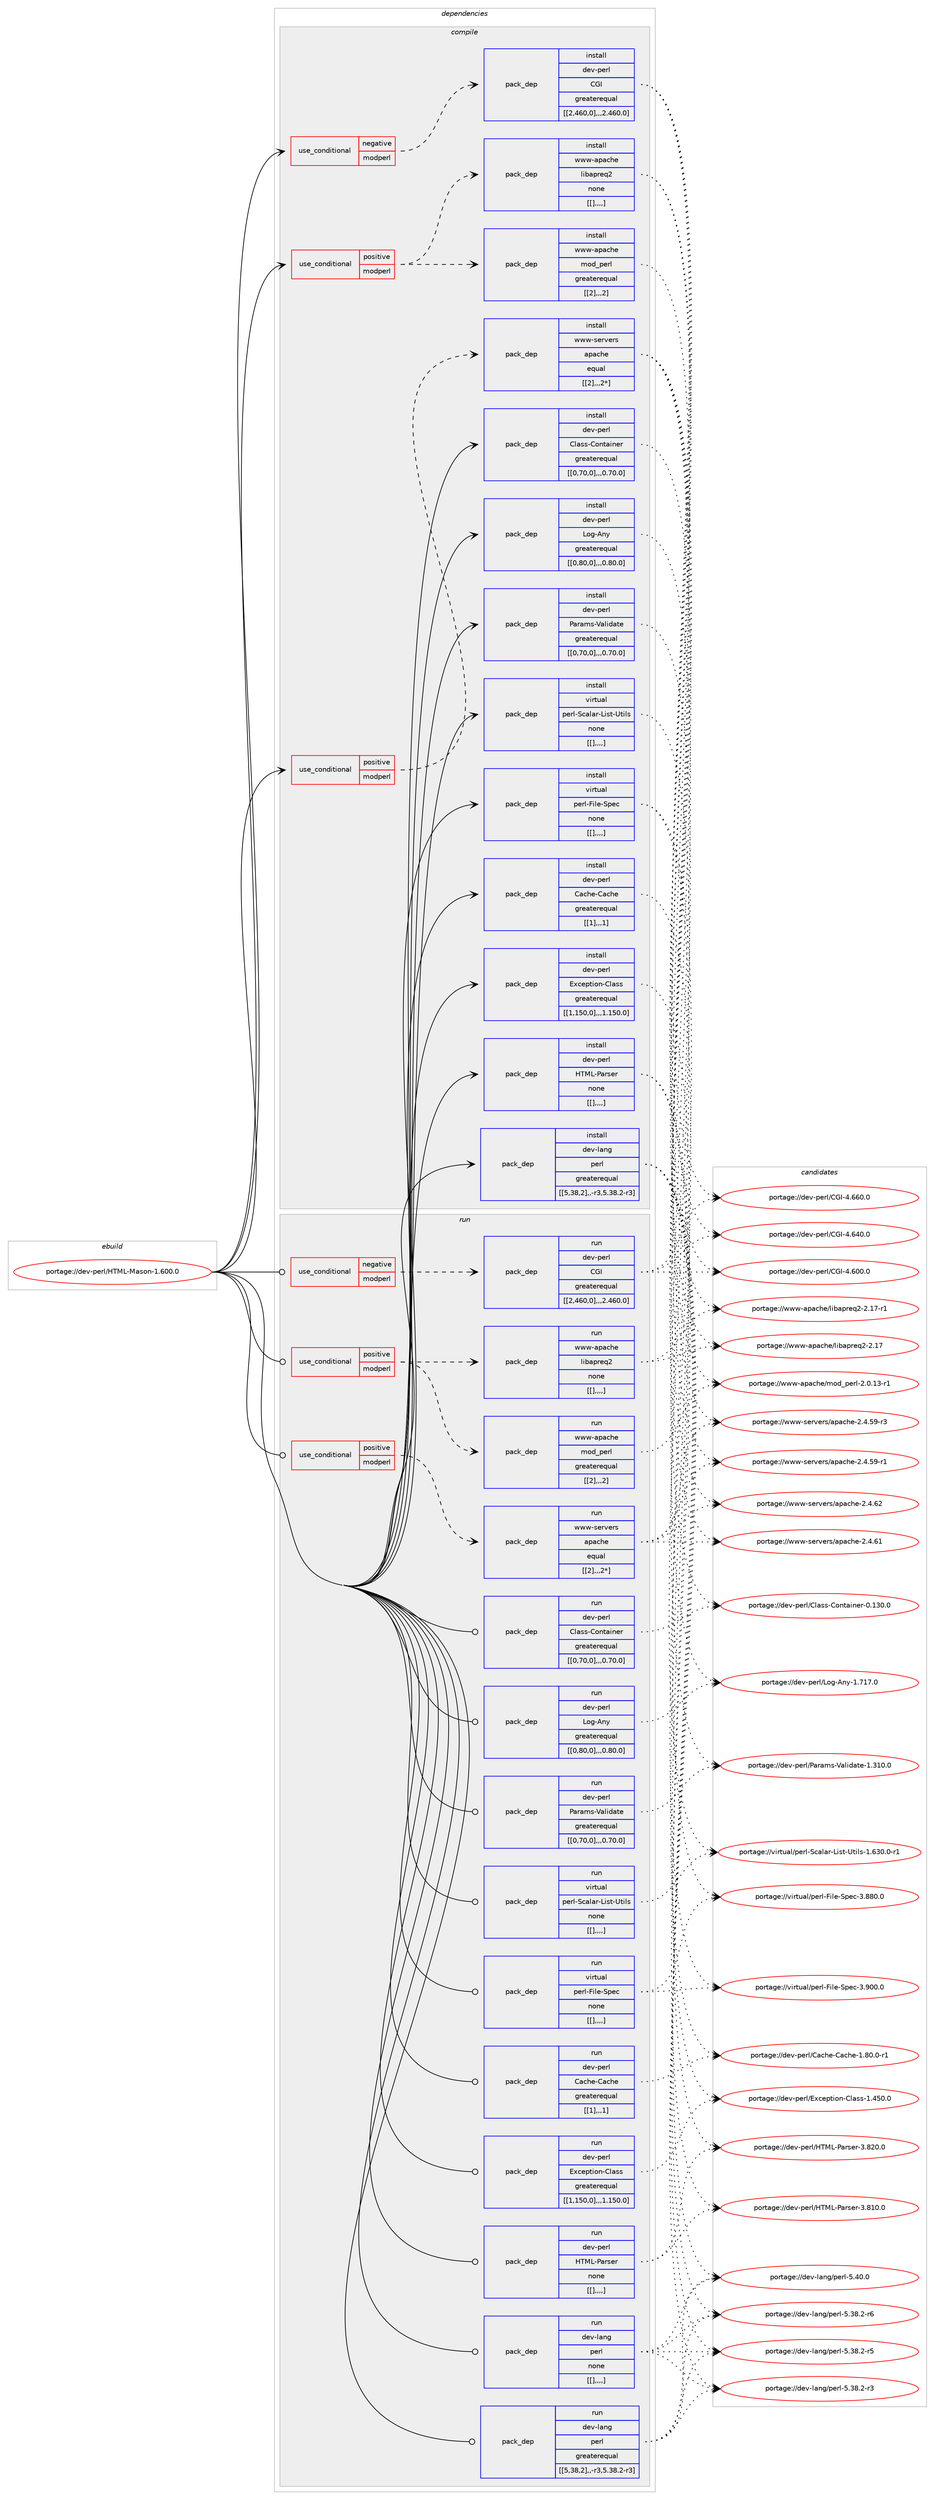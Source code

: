 digraph prolog {

# *************
# Graph options
# *************

newrank=true;
concentrate=true;
compound=true;
graph [rankdir=LR,fontname=Helvetica,fontsize=10,ranksep=1.5];#, ranksep=2.5, nodesep=0.2];
edge  [arrowhead=vee];
node  [fontname=Helvetica,fontsize=10];

# **********
# The ebuild
# **********

subgraph cluster_leftcol {
color=gray;
label=<<i>ebuild</i>>;
id [label="portage://dev-perl/HTML-Mason-1.600.0", color=red, width=4, href="../dev-perl/HTML-Mason-1.600.0.svg"];
}

# ****************
# The dependencies
# ****************

subgraph cluster_midcol {
color=gray;
label=<<i>dependencies</i>>;
subgraph cluster_compile {
fillcolor="#eeeeee";
style=filled;
label=<<i>compile</i>>;
subgraph cond30407 {
dependency131978 [label=<<TABLE BORDER="0" CELLBORDER="1" CELLSPACING="0" CELLPADDING="4"><TR><TD ROWSPAN="3" CELLPADDING="10">use_conditional</TD></TR><TR><TD>negative</TD></TR><TR><TD>modperl</TD></TR></TABLE>>, shape=none, color=red];
subgraph pack100395 {
dependency131979 [label=<<TABLE BORDER="0" CELLBORDER="1" CELLSPACING="0" CELLPADDING="4" WIDTH="220"><TR><TD ROWSPAN="6" CELLPADDING="30">pack_dep</TD></TR><TR><TD WIDTH="110">install</TD></TR><TR><TD>dev-perl</TD></TR><TR><TD>CGI</TD></TR><TR><TD>greaterequal</TD></TR><TR><TD>[[2,460,0],,,2.460.0]</TD></TR></TABLE>>, shape=none, color=blue];
}
dependency131978:e -> dependency131979:w [weight=20,style="dashed",arrowhead="vee"];
}
id:e -> dependency131978:w [weight=20,style="solid",arrowhead="vee"];
subgraph cond30408 {
dependency131980 [label=<<TABLE BORDER="0" CELLBORDER="1" CELLSPACING="0" CELLPADDING="4"><TR><TD ROWSPAN="3" CELLPADDING="10">use_conditional</TD></TR><TR><TD>positive</TD></TR><TR><TD>modperl</TD></TR></TABLE>>, shape=none, color=red];
subgraph pack100396 {
dependency131981 [label=<<TABLE BORDER="0" CELLBORDER="1" CELLSPACING="0" CELLPADDING="4" WIDTH="220"><TR><TD ROWSPAN="6" CELLPADDING="30">pack_dep</TD></TR><TR><TD WIDTH="110">install</TD></TR><TR><TD>www-apache</TD></TR><TR><TD>libapreq2</TD></TR><TR><TD>none</TD></TR><TR><TD>[[],,,,]</TD></TR></TABLE>>, shape=none, color=blue];
}
dependency131980:e -> dependency131981:w [weight=20,style="dashed",arrowhead="vee"];
subgraph pack100397 {
dependency131982 [label=<<TABLE BORDER="0" CELLBORDER="1" CELLSPACING="0" CELLPADDING="4" WIDTH="220"><TR><TD ROWSPAN="6" CELLPADDING="30">pack_dep</TD></TR><TR><TD WIDTH="110">install</TD></TR><TR><TD>www-apache</TD></TR><TR><TD>mod_perl</TD></TR><TR><TD>greaterequal</TD></TR><TR><TD>[[2],,,2]</TD></TR></TABLE>>, shape=none, color=blue];
}
dependency131980:e -> dependency131982:w [weight=20,style="dashed",arrowhead="vee"];
}
id:e -> dependency131980:w [weight=20,style="solid",arrowhead="vee"];
subgraph cond30409 {
dependency131983 [label=<<TABLE BORDER="0" CELLBORDER="1" CELLSPACING="0" CELLPADDING="4"><TR><TD ROWSPAN="3" CELLPADDING="10">use_conditional</TD></TR><TR><TD>positive</TD></TR><TR><TD>modperl</TD></TR></TABLE>>, shape=none, color=red];
subgraph pack100398 {
dependency131984 [label=<<TABLE BORDER="0" CELLBORDER="1" CELLSPACING="0" CELLPADDING="4" WIDTH="220"><TR><TD ROWSPAN="6" CELLPADDING="30">pack_dep</TD></TR><TR><TD WIDTH="110">install</TD></TR><TR><TD>www-servers</TD></TR><TR><TD>apache</TD></TR><TR><TD>equal</TD></TR><TR><TD>[[2],,,2*]</TD></TR></TABLE>>, shape=none, color=blue];
}
dependency131983:e -> dependency131984:w [weight=20,style="dashed",arrowhead="vee"];
}
id:e -> dependency131983:w [weight=20,style="solid",arrowhead="vee"];
subgraph pack100399 {
dependency131985 [label=<<TABLE BORDER="0" CELLBORDER="1" CELLSPACING="0" CELLPADDING="4" WIDTH="220"><TR><TD ROWSPAN="6" CELLPADDING="30">pack_dep</TD></TR><TR><TD WIDTH="110">install</TD></TR><TR><TD>dev-lang</TD></TR><TR><TD>perl</TD></TR><TR><TD>greaterequal</TD></TR><TR><TD>[[5,38,2],,-r3,5.38.2-r3]</TD></TR></TABLE>>, shape=none, color=blue];
}
id:e -> dependency131985:w [weight=20,style="solid",arrowhead="vee"];
subgraph pack100400 {
dependency131986 [label=<<TABLE BORDER="0" CELLBORDER="1" CELLSPACING="0" CELLPADDING="4" WIDTH="220"><TR><TD ROWSPAN="6" CELLPADDING="30">pack_dep</TD></TR><TR><TD WIDTH="110">install</TD></TR><TR><TD>dev-perl</TD></TR><TR><TD>Cache-Cache</TD></TR><TR><TD>greaterequal</TD></TR><TR><TD>[[1],,,1]</TD></TR></TABLE>>, shape=none, color=blue];
}
id:e -> dependency131986:w [weight=20,style="solid",arrowhead="vee"];
subgraph pack100401 {
dependency131987 [label=<<TABLE BORDER="0" CELLBORDER="1" CELLSPACING="0" CELLPADDING="4" WIDTH="220"><TR><TD ROWSPAN="6" CELLPADDING="30">pack_dep</TD></TR><TR><TD WIDTH="110">install</TD></TR><TR><TD>dev-perl</TD></TR><TR><TD>Class-Container</TD></TR><TR><TD>greaterequal</TD></TR><TR><TD>[[0,70,0],,,0.70.0]</TD></TR></TABLE>>, shape=none, color=blue];
}
id:e -> dependency131987:w [weight=20,style="solid",arrowhead="vee"];
subgraph pack100402 {
dependency131988 [label=<<TABLE BORDER="0" CELLBORDER="1" CELLSPACING="0" CELLPADDING="4" WIDTH="220"><TR><TD ROWSPAN="6" CELLPADDING="30">pack_dep</TD></TR><TR><TD WIDTH="110">install</TD></TR><TR><TD>dev-perl</TD></TR><TR><TD>Exception-Class</TD></TR><TR><TD>greaterequal</TD></TR><TR><TD>[[1,150,0],,,1.150.0]</TD></TR></TABLE>>, shape=none, color=blue];
}
id:e -> dependency131988:w [weight=20,style="solid",arrowhead="vee"];
subgraph pack100403 {
dependency131989 [label=<<TABLE BORDER="0" CELLBORDER="1" CELLSPACING="0" CELLPADDING="4" WIDTH="220"><TR><TD ROWSPAN="6" CELLPADDING="30">pack_dep</TD></TR><TR><TD WIDTH="110">install</TD></TR><TR><TD>dev-perl</TD></TR><TR><TD>HTML-Parser</TD></TR><TR><TD>none</TD></TR><TR><TD>[[],,,,]</TD></TR></TABLE>>, shape=none, color=blue];
}
id:e -> dependency131989:w [weight=20,style="solid",arrowhead="vee"];
subgraph pack100404 {
dependency131990 [label=<<TABLE BORDER="0" CELLBORDER="1" CELLSPACING="0" CELLPADDING="4" WIDTH="220"><TR><TD ROWSPAN="6" CELLPADDING="30">pack_dep</TD></TR><TR><TD WIDTH="110">install</TD></TR><TR><TD>dev-perl</TD></TR><TR><TD>Log-Any</TD></TR><TR><TD>greaterequal</TD></TR><TR><TD>[[0,80,0],,,0.80.0]</TD></TR></TABLE>>, shape=none, color=blue];
}
id:e -> dependency131990:w [weight=20,style="solid",arrowhead="vee"];
subgraph pack100405 {
dependency131991 [label=<<TABLE BORDER="0" CELLBORDER="1" CELLSPACING="0" CELLPADDING="4" WIDTH="220"><TR><TD ROWSPAN="6" CELLPADDING="30">pack_dep</TD></TR><TR><TD WIDTH="110">install</TD></TR><TR><TD>dev-perl</TD></TR><TR><TD>Params-Validate</TD></TR><TR><TD>greaterequal</TD></TR><TR><TD>[[0,70,0],,,0.70.0]</TD></TR></TABLE>>, shape=none, color=blue];
}
id:e -> dependency131991:w [weight=20,style="solid",arrowhead="vee"];
subgraph pack100406 {
dependency131992 [label=<<TABLE BORDER="0" CELLBORDER="1" CELLSPACING="0" CELLPADDING="4" WIDTH="220"><TR><TD ROWSPAN="6" CELLPADDING="30">pack_dep</TD></TR><TR><TD WIDTH="110">install</TD></TR><TR><TD>virtual</TD></TR><TR><TD>perl-File-Spec</TD></TR><TR><TD>none</TD></TR><TR><TD>[[],,,,]</TD></TR></TABLE>>, shape=none, color=blue];
}
id:e -> dependency131992:w [weight=20,style="solid",arrowhead="vee"];
subgraph pack100407 {
dependency131993 [label=<<TABLE BORDER="0" CELLBORDER="1" CELLSPACING="0" CELLPADDING="4" WIDTH="220"><TR><TD ROWSPAN="6" CELLPADDING="30">pack_dep</TD></TR><TR><TD WIDTH="110">install</TD></TR><TR><TD>virtual</TD></TR><TR><TD>perl-Scalar-List-Utils</TD></TR><TR><TD>none</TD></TR><TR><TD>[[],,,,]</TD></TR></TABLE>>, shape=none, color=blue];
}
id:e -> dependency131993:w [weight=20,style="solid",arrowhead="vee"];
}
subgraph cluster_compileandrun {
fillcolor="#eeeeee";
style=filled;
label=<<i>compile and run</i>>;
}
subgraph cluster_run {
fillcolor="#eeeeee";
style=filled;
label=<<i>run</i>>;
subgraph cond30410 {
dependency131994 [label=<<TABLE BORDER="0" CELLBORDER="1" CELLSPACING="0" CELLPADDING="4"><TR><TD ROWSPAN="3" CELLPADDING="10">use_conditional</TD></TR><TR><TD>negative</TD></TR><TR><TD>modperl</TD></TR></TABLE>>, shape=none, color=red];
subgraph pack100408 {
dependency131995 [label=<<TABLE BORDER="0" CELLBORDER="1" CELLSPACING="0" CELLPADDING="4" WIDTH="220"><TR><TD ROWSPAN="6" CELLPADDING="30">pack_dep</TD></TR><TR><TD WIDTH="110">run</TD></TR><TR><TD>dev-perl</TD></TR><TR><TD>CGI</TD></TR><TR><TD>greaterequal</TD></TR><TR><TD>[[2,460,0],,,2.460.0]</TD></TR></TABLE>>, shape=none, color=blue];
}
dependency131994:e -> dependency131995:w [weight=20,style="dashed",arrowhead="vee"];
}
id:e -> dependency131994:w [weight=20,style="solid",arrowhead="odot"];
subgraph cond30411 {
dependency131996 [label=<<TABLE BORDER="0" CELLBORDER="1" CELLSPACING="0" CELLPADDING="4"><TR><TD ROWSPAN="3" CELLPADDING="10">use_conditional</TD></TR><TR><TD>positive</TD></TR><TR><TD>modperl</TD></TR></TABLE>>, shape=none, color=red];
subgraph pack100409 {
dependency131997 [label=<<TABLE BORDER="0" CELLBORDER="1" CELLSPACING="0" CELLPADDING="4" WIDTH="220"><TR><TD ROWSPAN="6" CELLPADDING="30">pack_dep</TD></TR><TR><TD WIDTH="110">run</TD></TR><TR><TD>www-apache</TD></TR><TR><TD>libapreq2</TD></TR><TR><TD>none</TD></TR><TR><TD>[[],,,,]</TD></TR></TABLE>>, shape=none, color=blue];
}
dependency131996:e -> dependency131997:w [weight=20,style="dashed",arrowhead="vee"];
subgraph pack100410 {
dependency131998 [label=<<TABLE BORDER="0" CELLBORDER="1" CELLSPACING="0" CELLPADDING="4" WIDTH="220"><TR><TD ROWSPAN="6" CELLPADDING="30">pack_dep</TD></TR><TR><TD WIDTH="110">run</TD></TR><TR><TD>www-apache</TD></TR><TR><TD>mod_perl</TD></TR><TR><TD>greaterequal</TD></TR><TR><TD>[[2],,,2]</TD></TR></TABLE>>, shape=none, color=blue];
}
dependency131996:e -> dependency131998:w [weight=20,style="dashed",arrowhead="vee"];
}
id:e -> dependency131996:w [weight=20,style="solid",arrowhead="odot"];
subgraph cond30412 {
dependency131999 [label=<<TABLE BORDER="0" CELLBORDER="1" CELLSPACING="0" CELLPADDING="4"><TR><TD ROWSPAN="3" CELLPADDING="10">use_conditional</TD></TR><TR><TD>positive</TD></TR><TR><TD>modperl</TD></TR></TABLE>>, shape=none, color=red];
subgraph pack100411 {
dependency132000 [label=<<TABLE BORDER="0" CELLBORDER="1" CELLSPACING="0" CELLPADDING="4" WIDTH="220"><TR><TD ROWSPAN="6" CELLPADDING="30">pack_dep</TD></TR><TR><TD WIDTH="110">run</TD></TR><TR><TD>www-servers</TD></TR><TR><TD>apache</TD></TR><TR><TD>equal</TD></TR><TR><TD>[[2],,,2*]</TD></TR></TABLE>>, shape=none, color=blue];
}
dependency131999:e -> dependency132000:w [weight=20,style="dashed",arrowhead="vee"];
}
id:e -> dependency131999:w [weight=20,style="solid",arrowhead="odot"];
subgraph pack100412 {
dependency132001 [label=<<TABLE BORDER="0" CELLBORDER="1" CELLSPACING="0" CELLPADDING="4" WIDTH="220"><TR><TD ROWSPAN="6" CELLPADDING="30">pack_dep</TD></TR><TR><TD WIDTH="110">run</TD></TR><TR><TD>dev-lang</TD></TR><TR><TD>perl</TD></TR><TR><TD>greaterequal</TD></TR><TR><TD>[[5,38,2],,-r3,5.38.2-r3]</TD></TR></TABLE>>, shape=none, color=blue];
}
id:e -> dependency132001:w [weight=20,style="solid",arrowhead="odot"];
subgraph pack100413 {
dependency132002 [label=<<TABLE BORDER="0" CELLBORDER="1" CELLSPACING="0" CELLPADDING="4" WIDTH="220"><TR><TD ROWSPAN="6" CELLPADDING="30">pack_dep</TD></TR><TR><TD WIDTH="110">run</TD></TR><TR><TD>dev-lang</TD></TR><TR><TD>perl</TD></TR><TR><TD>none</TD></TR><TR><TD>[[],,,,]</TD></TR></TABLE>>, shape=none, color=blue];
}
id:e -> dependency132002:w [weight=20,style="solid",arrowhead="odot"];
subgraph pack100414 {
dependency132003 [label=<<TABLE BORDER="0" CELLBORDER="1" CELLSPACING="0" CELLPADDING="4" WIDTH="220"><TR><TD ROWSPAN="6" CELLPADDING="30">pack_dep</TD></TR><TR><TD WIDTH="110">run</TD></TR><TR><TD>dev-perl</TD></TR><TR><TD>Cache-Cache</TD></TR><TR><TD>greaterequal</TD></TR><TR><TD>[[1],,,1]</TD></TR></TABLE>>, shape=none, color=blue];
}
id:e -> dependency132003:w [weight=20,style="solid",arrowhead="odot"];
subgraph pack100415 {
dependency132004 [label=<<TABLE BORDER="0" CELLBORDER="1" CELLSPACING="0" CELLPADDING="4" WIDTH="220"><TR><TD ROWSPAN="6" CELLPADDING="30">pack_dep</TD></TR><TR><TD WIDTH="110">run</TD></TR><TR><TD>dev-perl</TD></TR><TR><TD>Class-Container</TD></TR><TR><TD>greaterequal</TD></TR><TR><TD>[[0,70,0],,,0.70.0]</TD></TR></TABLE>>, shape=none, color=blue];
}
id:e -> dependency132004:w [weight=20,style="solid",arrowhead="odot"];
subgraph pack100416 {
dependency132005 [label=<<TABLE BORDER="0" CELLBORDER="1" CELLSPACING="0" CELLPADDING="4" WIDTH="220"><TR><TD ROWSPAN="6" CELLPADDING="30">pack_dep</TD></TR><TR><TD WIDTH="110">run</TD></TR><TR><TD>dev-perl</TD></TR><TR><TD>Exception-Class</TD></TR><TR><TD>greaterequal</TD></TR><TR><TD>[[1,150,0],,,1.150.0]</TD></TR></TABLE>>, shape=none, color=blue];
}
id:e -> dependency132005:w [weight=20,style="solid",arrowhead="odot"];
subgraph pack100417 {
dependency132006 [label=<<TABLE BORDER="0" CELLBORDER="1" CELLSPACING="0" CELLPADDING="4" WIDTH="220"><TR><TD ROWSPAN="6" CELLPADDING="30">pack_dep</TD></TR><TR><TD WIDTH="110">run</TD></TR><TR><TD>dev-perl</TD></TR><TR><TD>HTML-Parser</TD></TR><TR><TD>none</TD></TR><TR><TD>[[],,,,]</TD></TR></TABLE>>, shape=none, color=blue];
}
id:e -> dependency132006:w [weight=20,style="solid",arrowhead="odot"];
subgraph pack100418 {
dependency132007 [label=<<TABLE BORDER="0" CELLBORDER="1" CELLSPACING="0" CELLPADDING="4" WIDTH="220"><TR><TD ROWSPAN="6" CELLPADDING="30">pack_dep</TD></TR><TR><TD WIDTH="110">run</TD></TR><TR><TD>dev-perl</TD></TR><TR><TD>Log-Any</TD></TR><TR><TD>greaterequal</TD></TR><TR><TD>[[0,80,0],,,0.80.0]</TD></TR></TABLE>>, shape=none, color=blue];
}
id:e -> dependency132007:w [weight=20,style="solid",arrowhead="odot"];
subgraph pack100419 {
dependency132008 [label=<<TABLE BORDER="0" CELLBORDER="1" CELLSPACING="0" CELLPADDING="4" WIDTH="220"><TR><TD ROWSPAN="6" CELLPADDING="30">pack_dep</TD></TR><TR><TD WIDTH="110">run</TD></TR><TR><TD>dev-perl</TD></TR><TR><TD>Params-Validate</TD></TR><TR><TD>greaterequal</TD></TR><TR><TD>[[0,70,0],,,0.70.0]</TD></TR></TABLE>>, shape=none, color=blue];
}
id:e -> dependency132008:w [weight=20,style="solid",arrowhead="odot"];
subgraph pack100420 {
dependency132009 [label=<<TABLE BORDER="0" CELLBORDER="1" CELLSPACING="0" CELLPADDING="4" WIDTH="220"><TR><TD ROWSPAN="6" CELLPADDING="30">pack_dep</TD></TR><TR><TD WIDTH="110">run</TD></TR><TR><TD>virtual</TD></TR><TR><TD>perl-File-Spec</TD></TR><TR><TD>none</TD></TR><TR><TD>[[],,,,]</TD></TR></TABLE>>, shape=none, color=blue];
}
id:e -> dependency132009:w [weight=20,style="solid",arrowhead="odot"];
subgraph pack100421 {
dependency132010 [label=<<TABLE BORDER="0" CELLBORDER="1" CELLSPACING="0" CELLPADDING="4" WIDTH="220"><TR><TD ROWSPAN="6" CELLPADDING="30">pack_dep</TD></TR><TR><TD WIDTH="110">run</TD></TR><TR><TD>virtual</TD></TR><TR><TD>perl-Scalar-List-Utils</TD></TR><TR><TD>none</TD></TR><TR><TD>[[],,,,]</TD></TR></TABLE>>, shape=none, color=blue];
}
id:e -> dependency132010:w [weight=20,style="solid",arrowhead="odot"];
}
}

# **************
# The candidates
# **************

subgraph cluster_choices {
rank=same;
color=gray;
label=<<i>candidates</i>>;

subgraph choice100395 {
color=black;
nodesep=1;
choice10010111845112101114108476771734552465454484648 [label="portage://dev-perl/CGI-4.660.0", color=red, width=4,href="../dev-perl/CGI-4.660.0.svg"];
choice10010111845112101114108476771734552465452484648 [label="portage://dev-perl/CGI-4.640.0", color=red, width=4,href="../dev-perl/CGI-4.640.0.svg"];
choice10010111845112101114108476771734552465448484648 [label="portage://dev-perl/CGI-4.600.0", color=red, width=4,href="../dev-perl/CGI-4.600.0.svg"];
dependency131979:e -> choice10010111845112101114108476771734552465454484648:w [style=dotted,weight="100"];
dependency131979:e -> choice10010111845112101114108476771734552465452484648:w [style=dotted,weight="100"];
dependency131979:e -> choice10010111845112101114108476771734552465448484648:w [style=dotted,weight="100"];
}
subgraph choice100396 {
color=black;
nodesep=1;
choice119119119459711297991041014710810598971121141011135045504649554511449 [label="portage://www-apache/libapreq2-2.17-r1", color=red, width=4,href="../www-apache/libapreq2-2.17-r1.svg"];
choice11911911945971129799104101471081059897112114101113504550464955 [label="portage://www-apache/libapreq2-2.17", color=red, width=4,href="../www-apache/libapreq2-2.17.svg"];
dependency131981:e -> choice119119119459711297991041014710810598971121141011135045504649554511449:w [style=dotted,weight="100"];
dependency131981:e -> choice11911911945971129799104101471081059897112114101113504550464955:w [style=dotted,weight="100"];
}
subgraph choice100397 {
color=black;
nodesep=1;
choice119119119459711297991041014710911110095112101114108455046484649514511449 [label="portage://www-apache/mod_perl-2.0.13-r1", color=red, width=4,href="../www-apache/mod_perl-2.0.13-r1.svg"];
dependency131982:e -> choice119119119459711297991041014710911110095112101114108455046484649514511449:w [style=dotted,weight="100"];
}
subgraph choice100398 {
color=black;
nodesep=1;
choice119119119451151011141181011141154797112979910410145504652465450 [label="portage://www-servers/apache-2.4.62", color=red, width=4,href="../www-servers/apache-2.4.62.svg"];
choice119119119451151011141181011141154797112979910410145504652465449 [label="portage://www-servers/apache-2.4.61", color=red, width=4,href="../www-servers/apache-2.4.61.svg"];
choice1191191194511510111411810111411547971129799104101455046524653574511451 [label="portage://www-servers/apache-2.4.59-r3", color=red, width=4,href="../www-servers/apache-2.4.59-r3.svg"];
choice1191191194511510111411810111411547971129799104101455046524653574511449 [label="portage://www-servers/apache-2.4.59-r1", color=red, width=4,href="../www-servers/apache-2.4.59-r1.svg"];
dependency131984:e -> choice119119119451151011141181011141154797112979910410145504652465450:w [style=dotted,weight="100"];
dependency131984:e -> choice119119119451151011141181011141154797112979910410145504652465449:w [style=dotted,weight="100"];
dependency131984:e -> choice1191191194511510111411810111411547971129799104101455046524653574511451:w [style=dotted,weight="100"];
dependency131984:e -> choice1191191194511510111411810111411547971129799104101455046524653574511449:w [style=dotted,weight="100"];
}
subgraph choice100399 {
color=black;
nodesep=1;
choice10010111845108971101034711210111410845534652484648 [label="portage://dev-lang/perl-5.40.0", color=red, width=4,href="../dev-lang/perl-5.40.0.svg"];
choice100101118451089711010347112101114108455346515646504511454 [label="portage://dev-lang/perl-5.38.2-r6", color=red, width=4,href="../dev-lang/perl-5.38.2-r6.svg"];
choice100101118451089711010347112101114108455346515646504511453 [label="portage://dev-lang/perl-5.38.2-r5", color=red, width=4,href="../dev-lang/perl-5.38.2-r5.svg"];
choice100101118451089711010347112101114108455346515646504511451 [label="portage://dev-lang/perl-5.38.2-r3", color=red, width=4,href="../dev-lang/perl-5.38.2-r3.svg"];
dependency131985:e -> choice10010111845108971101034711210111410845534652484648:w [style=dotted,weight="100"];
dependency131985:e -> choice100101118451089711010347112101114108455346515646504511454:w [style=dotted,weight="100"];
dependency131985:e -> choice100101118451089711010347112101114108455346515646504511453:w [style=dotted,weight="100"];
dependency131985:e -> choice100101118451089711010347112101114108455346515646504511451:w [style=dotted,weight="100"];
}
subgraph choice100400 {
color=black;
nodesep=1;
choice100101118451121011141084767979910410145679799104101454946564846484511449 [label="portage://dev-perl/Cache-Cache-1.80.0-r1", color=red, width=4,href="../dev-perl/Cache-Cache-1.80.0-r1.svg"];
dependency131986:e -> choice100101118451121011141084767979910410145679799104101454946564846484511449:w [style=dotted,weight="100"];
}
subgraph choice100401 {
color=black;
nodesep=1;
choice100101118451121011141084767108971151154567111110116971051101011144548464951484648 [label="portage://dev-perl/Class-Container-0.130.0", color=red, width=4,href="../dev-perl/Class-Container-0.130.0.svg"];
dependency131987:e -> choice100101118451121011141084767108971151154567111110116971051101011144548464951484648:w [style=dotted,weight="100"];
}
subgraph choice100402 {
color=black;
nodesep=1;
choice100101118451121011141084769120991011121161051111104567108971151154549465253484648 [label="portage://dev-perl/Exception-Class-1.450.0", color=red, width=4,href="../dev-perl/Exception-Class-1.450.0.svg"];
dependency131988:e -> choice100101118451121011141084769120991011121161051111104567108971151154549465253484648:w [style=dotted,weight="100"];
}
subgraph choice100403 {
color=black;
nodesep=1;
choice1001011184511210111410847728477764580971141151011144551465650484648 [label="portage://dev-perl/HTML-Parser-3.820.0", color=red, width=4,href="../dev-perl/HTML-Parser-3.820.0.svg"];
choice1001011184511210111410847728477764580971141151011144551465649484648 [label="portage://dev-perl/HTML-Parser-3.810.0", color=red, width=4,href="../dev-perl/HTML-Parser-3.810.0.svg"];
dependency131989:e -> choice1001011184511210111410847728477764580971141151011144551465650484648:w [style=dotted,weight="100"];
dependency131989:e -> choice1001011184511210111410847728477764580971141151011144551465649484648:w [style=dotted,weight="100"];
}
subgraph choice100404 {
color=black;
nodesep=1;
choice10010111845112101114108477611110345651101214549465549554648 [label="portage://dev-perl/Log-Any-1.717.0", color=red, width=4,href="../dev-perl/Log-Any-1.717.0.svg"];
dependency131990:e -> choice10010111845112101114108477611110345651101214549465549554648:w [style=dotted,weight="100"];
}
subgraph choice100405 {
color=black;
nodesep=1;
choice1001011184511210111410847809711497109115458697108105100971161014549465149484648 [label="portage://dev-perl/Params-Validate-1.310.0", color=red, width=4,href="../dev-perl/Params-Validate-1.310.0.svg"];
dependency131991:e -> choice1001011184511210111410847809711497109115458697108105100971161014549465149484648:w [style=dotted,weight="100"];
}
subgraph choice100406 {
color=black;
nodesep=1;
choice118105114116117971084711210111410845701051081014583112101994551465748484648 [label="portage://virtual/perl-File-Spec-3.900.0", color=red, width=4,href="../virtual/perl-File-Spec-3.900.0.svg"];
choice118105114116117971084711210111410845701051081014583112101994551465656484648 [label="portage://virtual/perl-File-Spec-3.880.0", color=red, width=4,href="../virtual/perl-File-Spec-3.880.0.svg"];
dependency131992:e -> choice118105114116117971084711210111410845701051081014583112101994551465748484648:w [style=dotted,weight="100"];
dependency131992:e -> choice118105114116117971084711210111410845701051081014583112101994551465656484648:w [style=dotted,weight="100"];
}
subgraph choice100407 {
color=black;
nodesep=1;
choice118105114116117971084711210111410845839997108971144576105115116458511610510811545494654514846484511449 [label="portage://virtual/perl-Scalar-List-Utils-1.630.0-r1", color=red, width=4,href="../virtual/perl-Scalar-List-Utils-1.630.0-r1.svg"];
dependency131993:e -> choice118105114116117971084711210111410845839997108971144576105115116458511610510811545494654514846484511449:w [style=dotted,weight="100"];
}
subgraph choice100408 {
color=black;
nodesep=1;
choice10010111845112101114108476771734552465454484648 [label="portage://dev-perl/CGI-4.660.0", color=red, width=4,href="../dev-perl/CGI-4.660.0.svg"];
choice10010111845112101114108476771734552465452484648 [label="portage://dev-perl/CGI-4.640.0", color=red, width=4,href="../dev-perl/CGI-4.640.0.svg"];
choice10010111845112101114108476771734552465448484648 [label="portage://dev-perl/CGI-4.600.0", color=red, width=4,href="../dev-perl/CGI-4.600.0.svg"];
dependency131995:e -> choice10010111845112101114108476771734552465454484648:w [style=dotted,weight="100"];
dependency131995:e -> choice10010111845112101114108476771734552465452484648:w [style=dotted,weight="100"];
dependency131995:e -> choice10010111845112101114108476771734552465448484648:w [style=dotted,weight="100"];
}
subgraph choice100409 {
color=black;
nodesep=1;
choice119119119459711297991041014710810598971121141011135045504649554511449 [label="portage://www-apache/libapreq2-2.17-r1", color=red, width=4,href="../www-apache/libapreq2-2.17-r1.svg"];
choice11911911945971129799104101471081059897112114101113504550464955 [label="portage://www-apache/libapreq2-2.17", color=red, width=4,href="../www-apache/libapreq2-2.17.svg"];
dependency131997:e -> choice119119119459711297991041014710810598971121141011135045504649554511449:w [style=dotted,weight="100"];
dependency131997:e -> choice11911911945971129799104101471081059897112114101113504550464955:w [style=dotted,weight="100"];
}
subgraph choice100410 {
color=black;
nodesep=1;
choice119119119459711297991041014710911110095112101114108455046484649514511449 [label="portage://www-apache/mod_perl-2.0.13-r1", color=red, width=4,href="../www-apache/mod_perl-2.0.13-r1.svg"];
dependency131998:e -> choice119119119459711297991041014710911110095112101114108455046484649514511449:w [style=dotted,weight="100"];
}
subgraph choice100411 {
color=black;
nodesep=1;
choice119119119451151011141181011141154797112979910410145504652465450 [label="portage://www-servers/apache-2.4.62", color=red, width=4,href="../www-servers/apache-2.4.62.svg"];
choice119119119451151011141181011141154797112979910410145504652465449 [label="portage://www-servers/apache-2.4.61", color=red, width=4,href="../www-servers/apache-2.4.61.svg"];
choice1191191194511510111411810111411547971129799104101455046524653574511451 [label="portage://www-servers/apache-2.4.59-r3", color=red, width=4,href="../www-servers/apache-2.4.59-r3.svg"];
choice1191191194511510111411810111411547971129799104101455046524653574511449 [label="portage://www-servers/apache-2.4.59-r1", color=red, width=4,href="../www-servers/apache-2.4.59-r1.svg"];
dependency132000:e -> choice119119119451151011141181011141154797112979910410145504652465450:w [style=dotted,weight="100"];
dependency132000:e -> choice119119119451151011141181011141154797112979910410145504652465449:w [style=dotted,weight="100"];
dependency132000:e -> choice1191191194511510111411810111411547971129799104101455046524653574511451:w [style=dotted,weight="100"];
dependency132000:e -> choice1191191194511510111411810111411547971129799104101455046524653574511449:w [style=dotted,weight="100"];
}
subgraph choice100412 {
color=black;
nodesep=1;
choice10010111845108971101034711210111410845534652484648 [label="portage://dev-lang/perl-5.40.0", color=red, width=4,href="../dev-lang/perl-5.40.0.svg"];
choice100101118451089711010347112101114108455346515646504511454 [label="portage://dev-lang/perl-5.38.2-r6", color=red, width=4,href="../dev-lang/perl-5.38.2-r6.svg"];
choice100101118451089711010347112101114108455346515646504511453 [label="portage://dev-lang/perl-5.38.2-r5", color=red, width=4,href="../dev-lang/perl-5.38.2-r5.svg"];
choice100101118451089711010347112101114108455346515646504511451 [label="portage://dev-lang/perl-5.38.2-r3", color=red, width=4,href="../dev-lang/perl-5.38.2-r3.svg"];
dependency132001:e -> choice10010111845108971101034711210111410845534652484648:w [style=dotted,weight="100"];
dependency132001:e -> choice100101118451089711010347112101114108455346515646504511454:w [style=dotted,weight="100"];
dependency132001:e -> choice100101118451089711010347112101114108455346515646504511453:w [style=dotted,weight="100"];
dependency132001:e -> choice100101118451089711010347112101114108455346515646504511451:w [style=dotted,weight="100"];
}
subgraph choice100413 {
color=black;
nodesep=1;
choice10010111845108971101034711210111410845534652484648 [label="portage://dev-lang/perl-5.40.0", color=red, width=4,href="../dev-lang/perl-5.40.0.svg"];
choice100101118451089711010347112101114108455346515646504511454 [label="portage://dev-lang/perl-5.38.2-r6", color=red, width=4,href="../dev-lang/perl-5.38.2-r6.svg"];
choice100101118451089711010347112101114108455346515646504511453 [label="portage://dev-lang/perl-5.38.2-r5", color=red, width=4,href="../dev-lang/perl-5.38.2-r5.svg"];
choice100101118451089711010347112101114108455346515646504511451 [label="portage://dev-lang/perl-5.38.2-r3", color=red, width=4,href="../dev-lang/perl-5.38.2-r3.svg"];
dependency132002:e -> choice10010111845108971101034711210111410845534652484648:w [style=dotted,weight="100"];
dependency132002:e -> choice100101118451089711010347112101114108455346515646504511454:w [style=dotted,weight="100"];
dependency132002:e -> choice100101118451089711010347112101114108455346515646504511453:w [style=dotted,weight="100"];
dependency132002:e -> choice100101118451089711010347112101114108455346515646504511451:w [style=dotted,weight="100"];
}
subgraph choice100414 {
color=black;
nodesep=1;
choice100101118451121011141084767979910410145679799104101454946564846484511449 [label="portage://dev-perl/Cache-Cache-1.80.0-r1", color=red, width=4,href="../dev-perl/Cache-Cache-1.80.0-r1.svg"];
dependency132003:e -> choice100101118451121011141084767979910410145679799104101454946564846484511449:w [style=dotted,weight="100"];
}
subgraph choice100415 {
color=black;
nodesep=1;
choice100101118451121011141084767108971151154567111110116971051101011144548464951484648 [label="portage://dev-perl/Class-Container-0.130.0", color=red, width=4,href="../dev-perl/Class-Container-0.130.0.svg"];
dependency132004:e -> choice100101118451121011141084767108971151154567111110116971051101011144548464951484648:w [style=dotted,weight="100"];
}
subgraph choice100416 {
color=black;
nodesep=1;
choice100101118451121011141084769120991011121161051111104567108971151154549465253484648 [label="portage://dev-perl/Exception-Class-1.450.0", color=red, width=4,href="../dev-perl/Exception-Class-1.450.0.svg"];
dependency132005:e -> choice100101118451121011141084769120991011121161051111104567108971151154549465253484648:w [style=dotted,weight="100"];
}
subgraph choice100417 {
color=black;
nodesep=1;
choice1001011184511210111410847728477764580971141151011144551465650484648 [label="portage://dev-perl/HTML-Parser-3.820.0", color=red, width=4,href="../dev-perl/HTML-Parser-3.820.0.svg"];
choice1001011184511210111410847728477764580971141151011144551465649484648 [label="portage://dev-perl/HTML-Parser-3.810.0", color=red, width=4,href="../dev-perl/HTML-Parser-3.810.0.svg"];
dependency132006:e -> choice1001011184511210111410847728477764580971141151011144551465650484648:w [style=dotted,weight="100"];
dependency132006:e -> choice1001011184511210111410847728477764580971141151011144551465649484648:w [style=dotted,weight="100"];
}
subgraph choice100418 {
color=black;
nodesep=1;
choice10010111845112101114108477611110345651101214549465549554648 [label="portage://dev-perl/Log-Any-1.717.0", color=red, width=4,href="../dev-perl/Log-Any-1.717.0.svg"];
dependency132007:e -> choice10010111845112101114108477611110345651101214549465549554648:w [style=dotted,weight="100"];
}
subgraph choice100419 {
color=black;
nodesep=1;
choice1001011184511210111410847809711497109115458697108105100971161014549465149484648 [label="portage://dev-perl/Params-Validate-1.310.0", color=red, width=4,href="../dev-perl/Params-Validate-1.310.0.svg"];
dependency132008:e -> choice1001011184511210111410847809711497109115458697108105100971161014549465149484648:w [style=dotted,weight="100"];
}
subgraph choice100420 {
color=black;
nodesep=1;
choice118105114116117971084711210111410845701051081014583112101994551465748484648 [label="portage://virtual/perl-File-Spec-3.900.0", color=red, width=4,href="../virtual/perl-File-Spec-3.900.0.svg"];
choice118105114116117971084711210111410845701051081014583112101994551465656484648 [label="portage://virtual/perl-File-Spec-3.880.0", color=red, width=4,href="../virtual/perl-File-Spec-3.880.0.svg"];
dependency132009:e -> choice118105114116117971084711210111410845701051081014583112101994551465748484648:w [style=dotted,weight="100"];
dependency132009:e -> choice118105114116117971084711210111410845701051081014583112101994551465656484648:w [style=dotted,weight="100"];
}
subgraph choice100421 {
color=black;
nodesep=1;
choice118105114116117971084711210111410845839997108971144576105115116458511610510811545494654514846484511449 [label="portage://virtual/perl-Scalar-List-Utils-1.630.0-r1", color=red, width=4,href="../virtual/perl-Scalar-List-Utils-1.630.0-r1.svg"];
dependency132010:e -> choice118105114116117971084711210111410845839997108971144576105115116458511610510811545494654514846484511449:w [style=dotted,weight="100"];
}
}

}
